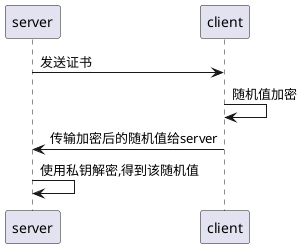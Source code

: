 @startuml
server -> client: 发送证书
client -> client: 随机值加密
client -> server : 传输加密后的随机值给server
server -> server : 使用私钥解密,得到该随机值
@enduml